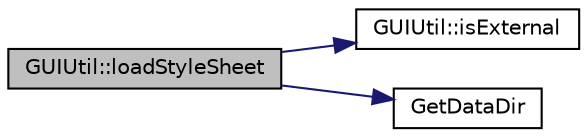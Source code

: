 digraph "GUIUtil::loadStyleSheet"
{
  edge [fontname="Helvetica",fontsize="10",labelfontname="Helvetica",labelfontsize="10"];
  node [fontname="Helvetica",fontsize="10",shape=record];
  rankdir="LR";
  Node230 [label="GUIUtil::loadStyleSheet",height=0.2,width=0.4,color="black", fillcolor="grey75", style="filled", fontcolor="black"];
  Node230 -> Node231 [color="midnightblue",fontsize="10",style="solid",fontname="Helvetica"];
  Node231 [label="GUIUtil::isExternal",height=0.2,width=0.4,color="black", fillcolor="white", style="filled",URL="$namespace_g_u_i_util.html#a2e5ef5c3c42eeecfc616aeae7cba0488",tooltip="Check whether a theme is not build-in. "];
  Node230 -> Node232 [color="midnightblue",fontsize="10",style="solid",fontname="Helvetica"];
  Node232 [label="GetDataDir",height=0.2,width=0.4,color="black", fillcolor="white", style="filled",URL="$util_8cpp.html#ab83866a054745d4b30a3948a1b44beba"];
}
